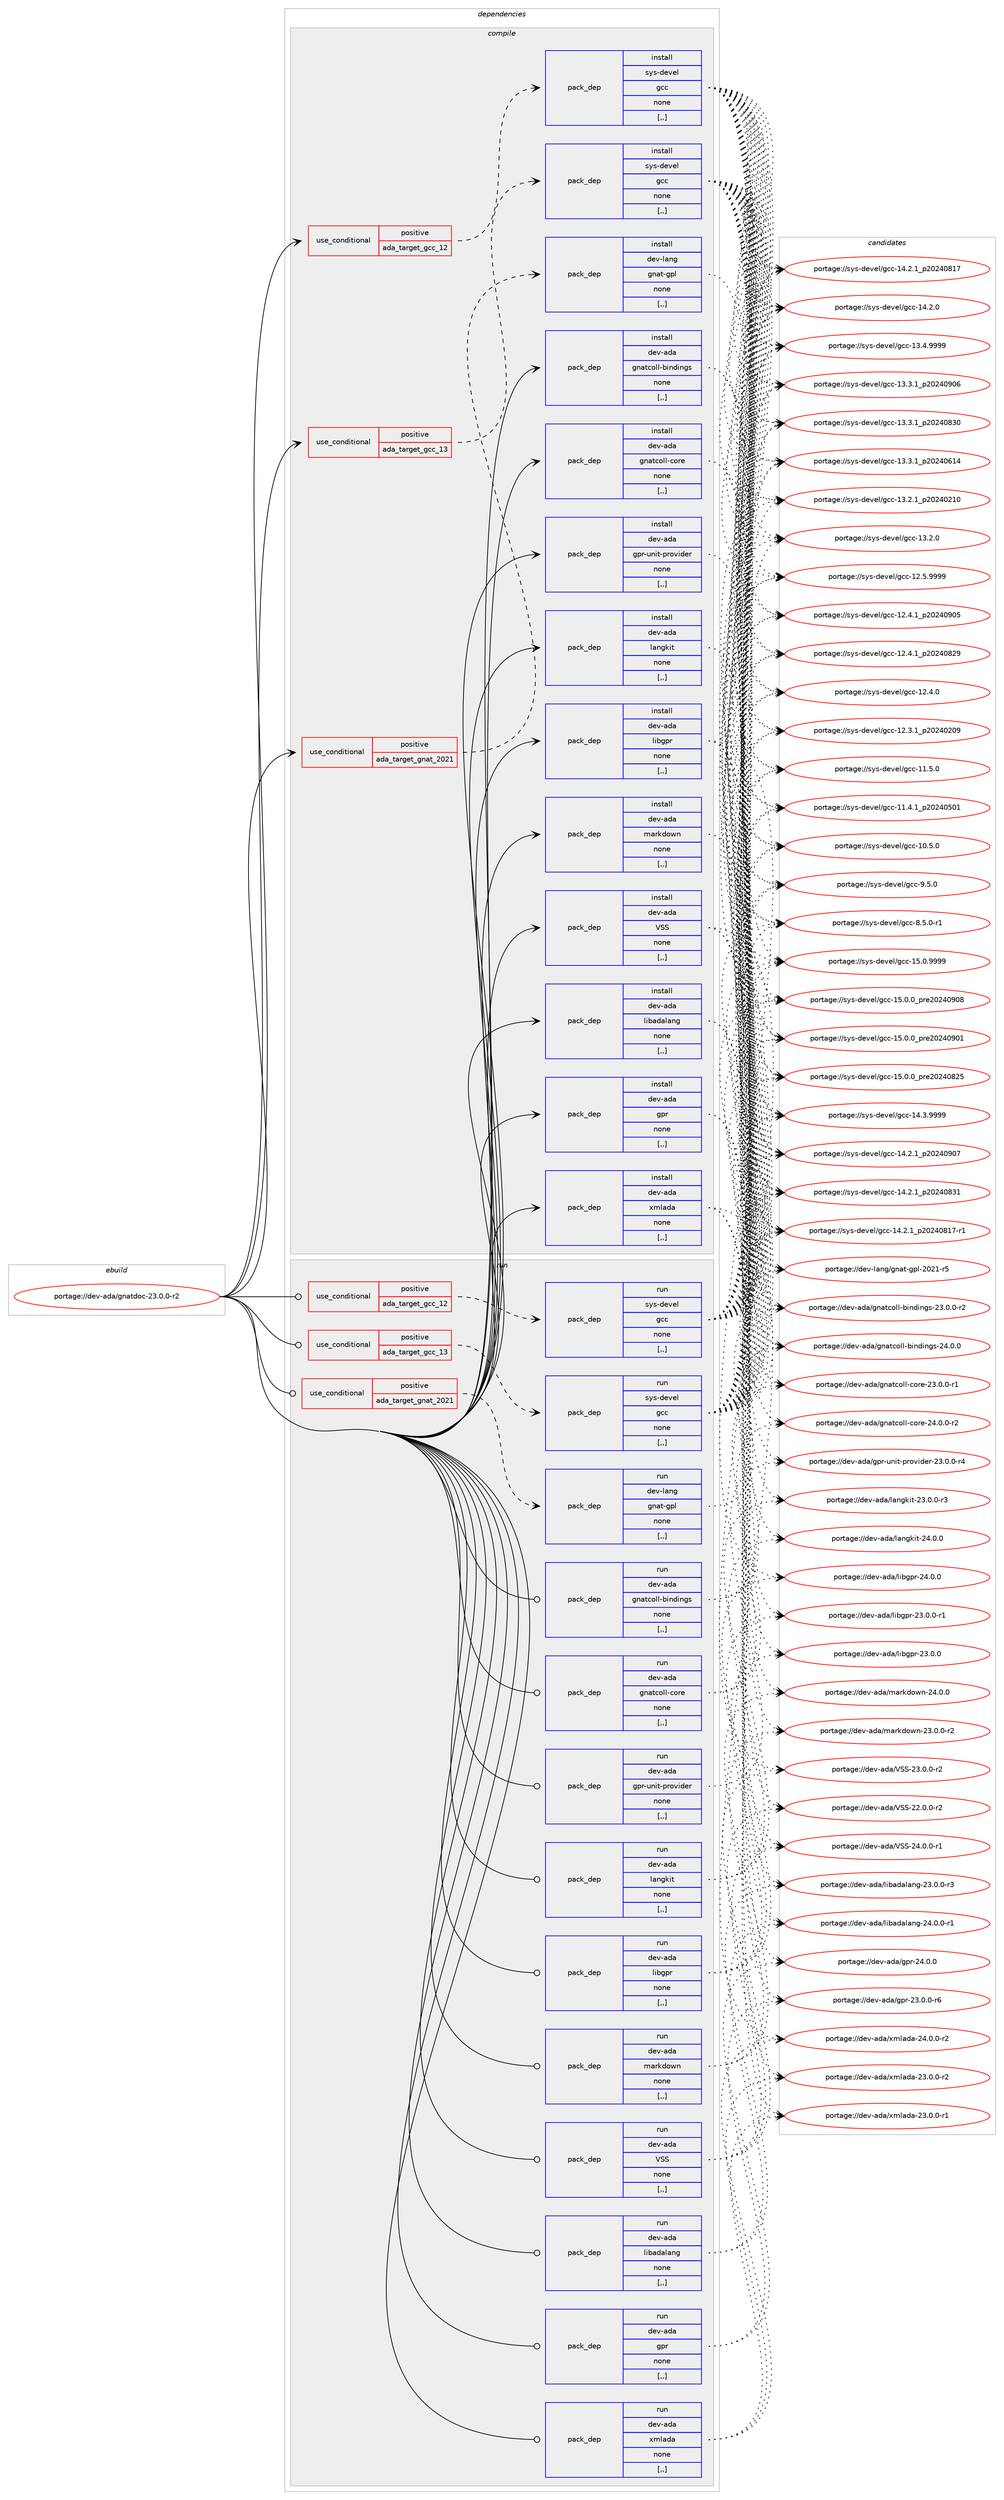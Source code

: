 digraph prolog {

# *************
# Graph options
# *************

newrank=true;
concentrate=true;
compound=true;
graph [rankdir=LR,fontname=Helvetica,fontsize=10,ranksep=1.5];#, ranksep=2.5, nodesep=0.2];
edge  [arrowhead=vee];
node  [fontname=Helvetica,fontsize=10];

# **********
# The ebuild
# **********

subgraph cluster_leftcol {
color=gray;
label=<<i>ebuild</i>>;
id [label="portage://dev-ada/gnatdoc-23.0.0-r2", color=red, width=4, href="../dev-ada/gnatdoc-23.0.0-r2.svg"];
}

# ****************
# The dependencies
# ****************

subgraph cluster_midcol {
color=gray;
label=<<i>dependencies</i>>;
subgraph cluster_compile {
fillcolor="#eeeeee";
style=filled;
label=<<i>compile</i>>;
subgraph cond146362 {
dependency557205 [label=<<TABLE BORDER="0" CELLBORDER="1" CELLSPACING="0" CELLPADDING="4"><TR><TD ROWSPAN="3" CELLPADDING="10">use_conditional</TD></TR><TR><TD>positive</TD></TR><TR><TD>ada_target_gcc_12</TD></TR></TABLE>>, shape=none, color=red];
subgraph pack406321 {
dependency557206 [label=<<TABLE BORDER="0" CELLBORDER="1" CELLSPACING="0" CELLPADDING="4" WIDTH="220"><TR><TD ROWSPAN="6" CELLPADDING="30">pack_dep</TD></TR><TR><TD WIDTH="110">install</TD></TR><TR><TD>sys-devel</TD></TR><TR><TD>gcc</TD></TR><TR><TD>none</TD></TR><TR><TD>[,,]</TD></TR></TABLE>>, shape=none, color=blue];
}
dependency557205:e -> dependency557206:w [weight=20,style="dashed",arrowhead="vee"];
}
id:e -> dependency557205:w [weight=20,style="solid",arrowhead="vee"];
subgraph cond146363 {
dependency557207 [label=<<TABLE BORDER="0" CELLBORDER="1" CELLSPACING="0" CELLPADDING="4"><TR><TD ROWSPAN="3" CELLPADDING="10">use_conditional</TD></TR><TR><TD>positive</TD></TR><TR><TD>ada_target_gcc_13</TD></TR></TABLE>>, shape=none, color=red];
subgraph pack406322 {
dependency557208 [label=<<TABLE BORDER="0" CELLBORDER="1" CELLSPACING="0" CELLPADDING="4" WIDTH="220"><TR><TD ROWSPAN="6" CELLPADDING="30">pack_dep</TD></TR><TR><TD WIDTH="110">install</TD></TR><TR><TD>sys-devel</TD></TR><TR><TD>gcc</TD></TR><TR><TD>none</TD></TR><TR><TD>[,,]</TD></TR></TABLE>>, shape=none, color=blue];
}
dependency557207:e -> dependency557208:w [weight=20,style="dashed",arrowhead="vee"];
}
id:e -> dependency557207:w [weight=20,style="solid",arrowhead="vee"];
subgraph cond146364 {
dependency557209 [label=<<TABLE BORDER="0" CELLBORDER="1" CELLSPACING="0" CELLPADDING="4"><TR><TD ROWSPAN="3" CELLPADDING="10">use_conditional</TD></TR><TR><TD>positive</TD></TR><TR><TD>ada_target_gnat_2021</TD></TR></TABLE>>, shape=none, color=red];
subgraph pack406323 {
dependency557210 [label=<<TABLE BORDER="0" CELLBORDER="1" CELLSPACING="0" CELLPADDING="4" WIDTH="220"><TR><TD ROWSPAN="6" CELLPADDING="30">pack_dep</TD></TR><TR><TD WIDTH="110">install</TD></TR><TR><TD>dev-lang</TD></TR><TR><TD>gnat-gpl</TD></TR><TR><TD>none</TD></TR><TR><TD>[,,]</TD></TR></TABLE>>, shape=none, color=blue];
}
dependency557209:e -> dependency557210:w [weight=20,style="dashed",arrowhead="vee"];
}
id:e -> dependency557209:w [weight=20,style="solid",arrowhead="vee"];
subgraph pack406324 {
dependency557211 [label=<<TABLE BORDER="0" CELLBORDER="1" CELLSPACING="0" CELLPADDING="4" WIDTH="220"><TR><TD ROWSPAN="6" CELLPADDING="30">pack_dep</TD></TR><TR><TD WIDTH="110">install</TD></TR><TR><TD>dev-ada</TD></TR><TR><TD>VSS</TD></TR><TR><TD>none</TD></TR><TR><TD>[,,]</TD></TR></TABLE>>, shape=none, color=blue];
}
id:e -> dependency557211:w [weight=20,style="solid",arrowhead="vee"];
subgraph pack406325 {
dependency557212 [label=<<TABLE BORDER="0" CELLBORDER="1" CELLSPACING="0" CELLPADDING="4" WIDTH="220"><TR><TD ROWSPAN="6" CELLPADDING="30">pack_dep</TD></TR><TR><TD WIDTH="110">install</TD></TR><TR><TD>dev-ada</TD></TR><TR><TD>gnatcoll-bindings</TD></TR><TR><TD>none</TD></TR><TR><TD>[,,]</TD></TR></TABLE>>, shape=none, color=blue];
}
id:e -> dependency557212:w [weight=20,style="solid",arrowhead="vee"];
subgraph pack406326 {
dependency557213 [label=<<TABLE BORDER="0" CELLBORDER="1" CELLSPACING="0" CELLPADDING="4" WIDTH="220"><TR><TD ROWSPAN="6" CELLPADDING="30">pack_dep</TD></TR><TR><TD WIDTH="110">install</TD></TR><TR><TD>dev-ada</TD></TR><TR><TD>gnatcoll-core</TD></TR><TR><TD>none</TD></TR><TR><TD>[,,]</TD></TR></TABLE>>, shape=none, color=blue];
}
id:e -> dependency557213:w [weight=20,style="solid",arrowhead="vee"];
subgraph pack406327 {
dependency557214 [label=<<TABLE BORDER="0" CELLBORDER="1" CELLSPACING="0" CELLPADDING="4" WIDTH="220"><TR><TD ROWSPAN="6" CELLPADDING="30">pack_dep</TD></TR><TR><TD WIDTH="110">install</TD></TR><TR><TD>dev-ada</TD></TR><TR><TD>gpr</TD></TR><TR><TD>none</TD></TR><TR><TD>[,,]</TD></TR></TABLE>>, shape=none, color=blue];
}
id:e -> dependency557214:w [weight=20,style="solid",arrowhead="vee"];
subgraph pack406328 {
dependency557215 [label=<<TABLE BORDER="0" CELLBORDER="1" CELLSPACING="0" CELLPADDING="4" WIDTH="220"><TR><TD ROWSPAN="6" CELLPADDING="30">pack_dep</TD></TR><TR><TD WIDTH="110">install</TD></TR><TR><TD>dev-ada</TD></TR><TR><TD>gpr-unit-provider</TD></TR><TR><TD>none</TD></TR><TR><TD>[,,]</TD></TR></TABLE>>, shape=none, color=blue];
}
id:e -> dependency557215:w [weight=20,style="solid",arrowhead="vee"];
subgraph pack406329 {
dependency557216 [label=<<TABLE BORDER="0" CELLBORDER="1" CELLSPACING="0" CELLPADDING="4" WIDTH="220"><TR><TD ROWSPAN="6" CELLPADDING="30">pack_dep</TD></TR><TR><TD WIDTH="110">install</TD></TR><TR><TD>dev-ada</TD></TR><TR><TD>langkit</TD></TR><TR><TD>none</TD></TR><TR><TD>[,,]</TD></TR></TABLE>>, shape=none, color=blue];
}
id:e -> dependency557216:w [weight=20,style="solid",arrowhead="vee"];
subgraph pack406330 {
dependency557217 [label=<<TABLE BORDER="0" CELLBORDER="1" CELLSPACING="0" CELLPADDING="4" WIDTH="220"><TR><TD ROWSPAN="6" CELLPADDING="30">pack_dep</TD></TR><TR><TD WIDTH="110">install</TD></TR><TR><TD>dev-ada</TD></TR><TR><TD>libadalang</TD></TR><TR><TD>none</TD></TR><TR><TD>[,,]</TD></TR></TABLE>>, shape=none, color=blue];
}
id:e -> dependency557217:w [weight=20,style="solid",arrowhead="vee"];
subgraph pack406331 {
dependency557218 [label=<<TABLE BORDER="0" CELLBORDER="1" CELLSPACING="0" CELLPADDING="4" WIDTH="220"><TR><TD ROWSPAN="6" CELLPADDING="30">pack_dep</TD></TR><TR><TD WIDTH="110">install</TD></TR><TR><TD>dev-ada</TD></TR><TR><TD>libgpr</TD></TR><TR><TD>none</TD></TR><TR><TD>[,,]</TD></TR></TABLE>>, shape=none, color=blue];
}
id:e -> dependency557218:w [weight=20,style="solid",arrowhead="vee"];
subgraph pack406332 {
dependency557219 [label=<<TABLE BORDER="0" CELLBORDER="1" CELLSPACING="0" CELLPADDING="4" WIDTH="220"><TR><TD ROWSPAN="6" CELLPADDING="30">pack_dep</TD></TR><TR><TD WIDTH="110">install</TD></TR><TR><TD>dev-ada</TD></TR><TR><TD>markdown</TD></TR><TR><TD>none</TD></TR><TR><TD>[,,]</TD></TR></TABLE>>, shape=none, color=blue];
}
id:e -> dependency557219:w [weight=20,style="solid",arrowhead="vee"];
subgraph pack406333 {
dependency557220 [label=<<TABLE BORDER="0" CELLBORDER="1" CELLSPACING="0" CELLPADDING="4" WIDTH="220"><TR><TD ROWSPAN="6" CELLPADDING="30">pack_dep</TD></TR><TR><TD WIDTH="110">install</TD></TR><TR><TD>dev-ada</TD></TR><TR><TD>xmlada</TD></TR><TR><TD>none</TD></TR><TR><TD>[,,]</TD></TR></TABLE>>, shape=none, color=blue];
}
id:e -> dependency557220:w [weight=20,style="solid",arrowhead="vee"];
}
subgraph cluster_compileandrun {
fillcolor="#eeeeee";
style=filled;
label=<<i>compile and run</i>>;
}
subgraph cluster_run {
fillcolor="#eeeeee";
style=filled;
label=<<i>run</i>>;
subgraph cond146365 {
dependency557221 [label=<<TABLE BORDER="0" CELLBORDER="1" CELLSPACING="0" CELLPADDING="4"><TR><TD ROWSPAN="3" CELLPADDING="10">use_conditional</TD></TR><TR><TD>positive</TD></TR><TR><TD>ada_target_gcc_12</TD></TR></TABLE>>, shape=none, color=red];
subgraph pack406334 {
dependency557222 [label=<<TABLE BORDER="0" CELLBORDER="1" CELLSPACING="0" CELLPADDING="4" WIDTH="220"><TR><TD ROWSPAN="6" CELLPADDING="30">pack_dep</TD></TR><TR><TD WIDTH="110">run</TD></TR><TR><TD>sys-devel</TD></TR><TR><TD>gcc</TD></TR><TR><TD>none</TD></TR><TR><TD>[,,]</TD></TR></TABLE>>, shape=none, color=blue];
}
dependency557221:e -> dependency557222:w [weight=20,style="dashed",arrowhead="vee"];
}
id:e -> dependency557221:w [weight=20,style="solid",arrowhead="odot"];
subgraph cond146366 {
dependency557223 [label=<<TABLE BORDER="0" CELLBORDER="1" CELLSPACING="0" CELLPADDING="4"><TR><TD ROWSPAN="3" CELLPADDING="10">use_conditional</TD></TR><TR><TD>positive</TD></TR><TR><TD>ada_target_gcc_13</TD></TR></TABLE>>, shape=none, color=red];
subgraph pack406335 {
dependency557224 [label=<<TABLE BORDER="0" CELLBORDER="1" CELLSPACING="0" CELLPADDING="4" WIDTH="220"><TR><TD ROWSPAN="6" CELLPADDING="30">pack_dep</TD></TR><TR><TD WIDTH="110">run</TD></TR><TR><TD>sys-devel</TD></TR><TR><TD>gcc</TD></TR><TR><TD>none</TD></TR><TR><TD>[,,]</TD></TR></TABLE>>, shape=none, color=blue];
}
dependency557223:e -> dependency557224:w [weight=20,style="dashed",arrowhead="vee"];
}
id:e -> dependency557223:w [weight=20,style="solid",arrowhead="odot"];
subgraph cond146367 {
dependency557225 [label=<<TABLE BORDER="0" CELLBORDER="1" CELLSPACING="0" CELLPADDING="4"><TR><TD ROWSPAN="3" CELLPADDING="10">use_conditional</TD></TR><TR><TD>positive</TD></TR><TR><TD>ada_target_gnat_2021</TD></TR></TABLE>>, shape=none, color=red];
subgraph pack406336 {
dependency557226 [label=<<TABLE BORDER="0" CELLBORDER="1" CELLSPACING="0" CELLPADDING="4" WIDTH="220"><TR><TD ROWSPAN="6" CELLPADDING="30">pack_dep</TD></TR><TR><TD WIDTH="110">run</TD></TR><TR><TD>dev-lang</TD></TR><TR><TD>gnat-gpl</TD></TR><TR><TD>none</TD></TR><TR><TD>[,,]</TD></TR></TABLE>>, shape=none, color=blue];
}
dependency557225:e -> dependency557226:w [weight=20,style="dashed",arrowhead="vee"];
}
id:e -> dependency557225:w [weight=20,style="solid",arrowhead="odot"];
subgraph pack406337 {
dependency557227 [label=<<TABLE BORDER="0" CELLBORDER="1" CELLSPACING="0" CELLPADDING="4" WIDTH="220"><TR><TD ROWSPAN="6" CELLPADDING="30">pack_dep</TD></TR><TR><TD WIDTH="110">run</TD></TR><TR><TD>dev-ada</TD></TR><TR><TD>VSS</TD></TR><TR><TD>none</TD></TR><TR><TD>[,,]</TD></TR></TABLE>>, shape=none, color=blue];
}
id:e -> dependency557227:w [weight=20,style="solid",arrowhead="odot"];
subgraph pack406338 {
dependency557228 [label=<<TABLE BORDER="0" CELLBORDER="1" CELLSPACING="0" CELLPADDING="4" WIDTH="220"><TR><TD ROWSPAN="6" CELLPADDING="30">pack_dep</TD></TR><TR><TD WIDTH="110">run</TD></TR><TR><TD>dev-ada</TD></TR><TR><TD>gnatcoll-bindings</TD></TR><TR><TD>none</TD></TR><TR><TD>[,,]</TD></TR></TABLE>>, shape=none, color=blue];
}
id:e -> dependency557228:w [weight=20,style="solid",arrowhead="odot"];
subgraph pack406339 {
dependency557229 [label=<<TABLE BORDER="0" CELLBORDER="1" CELLSPACING="0" CELLPADDING="4" WIDTH="220"><TR><TD ROWSPAN="6" CELLPADDING="30">pack_dep</TD></TR><TR><TD WIDTH="110">run</TD></TR><TR><TD>dev-ada</TD></TR><TR><TD>gnatcoll-core</TD></TR><TR><TD>none</TD></TR><TR><TD>[,,]</TD></TR></TABLE>>, shape=none, color=blue];
}
id:e -> dependency557229:w [weight=20,style="solid",arrowhead="odot"];
subgraph pack406340 {
dependency557230 [label=<<TABLE BORDER="0" CELLBORDER="1" CELLSPACING="0" CELLPADDING="4" WIDTH="220"><TR><TD ROWSPAN="6" CELLPADDING="30">pack_dep</TD></TR><TR><TD WIDTH="110">run</TD></TR><TR><TD>dev-ada</TD></TR><TR><TD>gpr</TD></TR><TR><TD>none</TD></TR><TR><TD>[,,]</TD></TR></TABLE>>, shape=none, color=blue];
}
id:e -> dependency557230:w [weight=20,style="solid",arrowhead="odot"];
subgraph pack406341 {
dependency557231 [label=<<TABLE BORDER="0" CELLBORDER="1" CELLSPACING="0" CELLPADDING="4" WIDTH="220"><TR><TD ROWSPAN="6" CELLPADDING="30">pack_dep</TD></TR><TR><TD WIDTH="110">run</TD></TR><TR><TD>dev-ada</TD></TR><TR><TD>gpr-unit-provider</TD></TR><TR><TD>none</TD></TR><TR><TD>[,,]</TD></TR></TABLE>>, shape=none, color=blue];
}
id:e -> dependency557231:w [weight=20,style="solid",arrowhead="odot"];
subgraph pack406342 {
dependency557232 [label=<<TABLE BORDER="0" CELLBORDER="1" CELLSPACING="0" CELLPADDING="4" WIDTH="220"><TR><TD ROWSPAN="6" CELLPADDING="30">pack_dep</TD></TR><TR><TD WIDTH="110">run</TD></TR><TR><TD>dev-ada</TD></TR><TR><TD>langkit</TD></TR><TR><TD>none</TD></TR><TR><TD>[,,]</TD></TR></TABLE>>, shape=none, color=blue];
}
id:e -> dependency557232:w [weight=20,style="solid",arrowhead="odot"];
subgraph pack406343 {
dependency557233 [label=<<TABLE BORDER="0" CELLBORDER="1" CELLSPACING="0" CELLPADDING="4" WIDTH="220"><TR><TD ROWSPAN="6" CELLPADDING="30">pack_dep</TD></TR><TR><TD WIDTH="110">run</TD></TR><TR><TD>dev-ada</TD></TR><TR><TD>libadalang</TD></TR><TR><TD>none</TD></TR><TR><TD>[,,]</TD></TR></TABLE>>, shape=none, color=blue];
}
id:e -> dependency557233:w [weight=20,style="solid",arrowhead="odot"];
subgraph pack406344 {
dependency557234 [label=<<TABLE BORDER="0" CELLBORDER="1" CELLSPACING="0" CELLPADDING="4" WIDTH="220"><TR><TD ROWSPAN="6" CELLPADDING="30">pack_dep</TD></TR><TR><TD WIDTH="110">run</TD></TR><TR><TD>dev-ada</TD></TR><TR><TD>libgpr</TD></TR><TR><TD>none</TD></TR><TR><TD>[,,]</TD></TR></TABLE>>, shape=none, color=blue];
}
id:e -> dependency557234:w [weight=20,style="solid",arrowhead="odot"];
subgraph pack406345 {
dependency557235 [label=<<TABLE BORDER="0" CELLBORDER="1" CELLSPACING="0" CELLPADDING="4" WIDTH="220"><TR><TD ROWSPAN="6" CELLPADDING="30">pack_dep</TD></TR><TR><TD WIDTH="110">run</TD></TR><TR><TD>dev-ada</TD></TR><TR><TD>markdown</TD></TR><TR><TD>none</TD></TR><TR><TD>[,,]</TD></TR></TABLE>>, shape=none, color=blue];
}
id:e -> dependency557235:w [weight=20,style="solid",arrowhead="odot"];
subgraph pack406346 {
dependency557236 [label=<<TABLE BORDER="0" CELLBORDER="1" CELLSPACING="0" CELLPADDING="4" WIDTH="220"><TR><TD ROWSPAN="6" CELLPADDING="30">pack_dep</TD></TR><TR><TD WIDTH="110">run</TD></TR><TR><TD>dev-ada</TD></TR><TR><TD>xmlada</TD></TR><TR><TD>none</TD></TR><TR><TD>[,,]</TD></TR></TABLE>>, shape=none, color=blue];
}
id:e -> dependency557236:w [weight=20,style="solid",arrowhead="odot"];
}
}

# **************
# The candidates
# **************

subgraph cluster_choices {
rank=same;
color=gray;
label=<<i>candidates</i>>;

subgraph choice406321 {
color=black;
nodesep=1;
choice1151211154510010111810110847103999945495346484657575757 [label="portage://sys-devel/gcc-15.0.9999", color=red, width=4,href="../sys-devel/gcc-15.0.9999.svg"];
choice1151211154510010111810110847103999945495346484648951121141015048505248574856 [label="portage://sys-devel/gcc-15.0.0_pre20240908", color=red, width=4,href="../sys-devel/gcc-15.0.0_pre20240908.svg"];
choice1151211154510010111810110847103999945495346484648951121141015048505248574849 [label="portage://sys-devel/gcc-15.0.0_pre20240901", color=red, width=4,href="../sys-devel/gcc-15.0.0_pre20240901.svg"];
choice1151211154510010111810110847103999945495346484648951121141015048505248565053 [label="portage://sys-devel/gcc-15.0.0_pre20240825", color=red, width=4,href="../sys-devel/gcc-15.0.0_pre20240825.svg"];
choice1151211154510010111810110847103999945495246514657575757 [label="portage://sys-devel/gcc-14.3.9999", color=red, width=4,href="../sys-devel/gcc-14.3.9999.svg"];
choice1151211154510010111810110847103999945495246504649951125048505248574855 [label="portage://sys-devel/gcc-14.2.1_p20240907", color=red, width=4,href="../sys-devel/gcc-14.2.1_p20240907.svg"];
choice1151211154510010111810110847103999945495246504649951125048505248565149 [label="portage://sys-devel/gcc-14.2.1_p20240831", color=red, width=4,href="../sys-devel/gcc-14.2.1_p20240831.svg"];
choice11512111545100101118101108471039999454952465046499511250485052485649554511449 [label="portage://sys-devel/gcc-14.2.1_p20240817-r1", color=red, width=4,href="../sys-devel/gcc-14.2.1_p20240817-r1.svg"];
choice1151211154510010111810110847103999945495246504649951125048505248564955 [label="portage://sys-devel/gcc-14.2.1_p20240817", color=red, width=4,href="../sys-devel/gcc-14.2.1_p20240817.svg"];
choice1151211154510010111810110847103999945495246504648 [label="portage://sys-devel/gcc-14.2.0", color=red, width=4,href="../sys-devel/gcc-14.2.0.svg"];
choice1151211154510010111810110847103999945495146524657575757 [label="portage://sys-devel/gcc-13.4.9999", color=red, width=4,href="../sys-devel/gcc-13.4.9999.svg"];
choice1151211154510010111810110847103999945495146514649951125048505248574854 [label="portage://sys-devel/gcc-13.3.1_p20240906", color=red, width=4,href="../sys-devel/gcc-13.3.1_p20240906.svg"];
choice1151211154510010111810110847103999945495146514649951125048505248565148 [label="portage://sys-devel/gcc-13.3.1_p20240830", color=red, width=4,href="../sys-devel/gcc-13.3.1_p20240830.svg"];
choice1151211154510010111810110847103999945495146514649951125048505248544952 [label="portage://sys-devel/gcc-13.3.1_p20240614", color=red, width=4,href="../sys-devel/gcc-13.3.1_p20240614.svg"];
choice1151211154510010111810110847103999945495146504649951125048505248504948 [label="portage://sys-devel/gcc-13.2.1_p20240210", color=red, width=4,href="../sys-devel/gcc-13.2.1_p20240210.svg"];
choice1151211154510010111810110847103999945495146504648 [label="portage://sys-devel/gcc-13.2.0", color=red, width=4,href="../sys-devel/gcc-13.2.0.svg"];
choice1151211154510010111810110847103999945495046534657575757 [label="portage://sys-devel/gcc-12.5.9999", color=red, width=4,href="../sys-devel/gcc-12.5.9999.svg"];
choice1151211154510010111810110847103999945495046524649951125048505248574853 [label="portage://sys-devel/gcc-12.4.1_p20240905", color=red, width=4,href="../sys-devel/gcc-12.4.1_p20240905.svg"];
choice1151211154510010111810110847103999945495046524649951125048505248565057 [label="portage://sys-devel/gcc-12.4.1_p20240829", color=red, width=4,href="../sys-devel/gcc-12.4.1_p20240829.svg"];
choice1151211154510010111810110847103999945495046524648 [label="portage://sys-devel/gcc-12.4.0", color=red, width=4,href="../sys-devel/gcc-12.4.0.svg"];
choice1151211154510010111810110847103999945495046514649951125048505248504857 [label="portage://sys-devel/gcc-12.3.1_p20240209", color=red, width=4,href="../sys-devel/gcc-12.3.1_p20240209.svg"];
choice1151211154510010111810110847103999945494946534648 [label="portage://sys-devel/gcc-11.5.0", color=red, width=4,href="../sys-devel/gcc-11.5.0.svg"];
choice1151211154510010111810110847103999945494946524649951125048505248534849 [label="portage://sys-devel/gcc-11.4.1_p20240501", color=red, width=4,href="../sys-devel/gcc-11.4.1_p20240501.svg"];
choice1151211154510010111810110847103999945494846534648 [label="portage://sys-devel/gcc-10.5.0", color=red, width=4,href="../sys-devel/gcc-10.5.0.svg"];
choice11512111545100101118101108471039999455746534648 [label="portage://sys-devel/gcc-9.5.0", color=red, width=4,href="../sys-devel/gcc-9.5.0.svg"];
choice115121115451001011181011084710399994556465346484511449 [label="portage://sys-devel/gcc-8.5.0-r1", color=red, width=4,href="../sys-devel/gcc-8.5.0-r1.svg"];
dependency557206:e -> choice1151211154510010111810110847103999945495346484657575757:w [style=dotted,weight="100"];
dependency557206:e -> choice1151211154510010111810110847103999945495346484648951121141015048505248574856:w [style=dotted,weight="100"];
dependency557206:e -> choice1151211154510010111810110847103999945495346484648951121141015048505248574849:w [style=dotted,weight="100"];
dependency557206:e -> choice1151211154510010111810110847103999945495346484648951121141015048505248565053:w [style=dotted,weight="100"];
dependency557206:e -> choice1151211154510010111810110847103999945495246514657575757:w [style=dotted,weight="100"];
dependency557206:e -> choice1151211154510010111810110847103999945495246504649951125048505248574855:w [style=dotted,weight="100"];
dependency557206:e -> choice1151211154510010111810110847103999945495246504649951125048505248565149:w [style=dotted,weight="100"];
dependency557206:e -> choice11512111545100101118101108471039999454952465046499511250485052485649554511449:w [style=dotted,weight="100"];
dependency557206:e -> choice1151211154510010111810110847103999945495246504649951125048505248564955:w [style=dotted,weight="100"];
dependency557206:e -> choice1151211154510010111810110847103999945495246504648:w [style=dotted,weight="100"];
dependency557206:e -> choice1151211154510010111810110847103999945495146524657575757:w [style=dotted,weight="100"];
dependency557206:e -> choice1151211154510010111810110847103999945495146514649951125048505248574854:w [style=dotted,weight="100"];
dependency557206:e -> choice1151211154510010111810110847103999945495146514649951125048505248565148:w [style=dotted,weight="100"];
dependency557206:e -> choice1151211154510010111810110847103999945495146514649951125048505248544952:w [style=dotted,weight="100"];
dependency557206:e -> choice1151211154510010111810110847103999945495146504649951125048505248504948:w [style=dotted,weight="100"];
dependency557206:e -> choice1151211154510010111810110847103999945495146504648:w [style=dotted,weight="100"];
dependency557206:e -> choice1151211154510010111810110847103999945495046534657575757:w [style=dotted,weight="100"];
dependency557206:e -> choice1151211154510010111810110847103999945495046524649951125048505248574853:w [style=dotted,weight="100"];
dependency557206:e -> choice1151211154510010111810110847103999945495046524649951125048505248565057:w [style=dotted,weight="100"];
dependency557206:e -> choice1151211154510010111810110847103999945495046524648:w [style=dotted,weight="100"];
dependency557206:e -> choice1151211154510010111810110847103999945495046514649951125048505248504857:w [style=dotted,weight="100"];
dependency557206:e -> choice1151211154510010111810110847103999945494946534648:w [style=dotted,weight="100"];
dependency557206:e -> choice1151211154510010111810110847103999945494946524649951125048505248534849:w [style=dotted,weight="100"];
dependency557206:e -> choice1151211154510010111810110847103999945494846534648:w [style=dotted,weight="100"];
dependency557206:e -> choice11512111545100101118101108471039999455746534648:w [style=dotted,weight="100"];
dependency557206:e -> choice115121115451001011181011084710399994556465346484511449:w [style=dotted,weight="100"];
}
subgraph choice406322 {
color=black;
nodesep=1;
choice1151211154510010111810110847103999945495346484657575757 [label="portage://sys-devel/gcc-15.0.9999", color=red, width=4,href="../sys-devel/gcc-15.0.9999.svg"];
choice1151211154510010111810110847103999945495346484648951121141015048505248574856 [label="portage://sys-devel/gcc-15.0.0_pre20240908", color=red, width=4,href="../sys-devel/gcc-15.0.0_pre20240908.svg"];
choice1151211154510010111810110847103999945495346484648951121141015048505248574849 [label="portage://sys-devel/gcc-15.0.0_pre20240901", color=red, width=4,href="../sys-devel/gcc-15.0.0_pre20240901.svg"];
choice1151211154510010111810110847103999945495346484648951121141015048505248565053 [label="portage://sys-devel/gcc-15.0.0_pre20240825", color=red, width=4,href="../sys-devel/gcc-15.0.0_pre20240825.svg"];
choice1151211154510010111810110847103999945495246514657575757 [label="portage://sys-devel/gcc-14.3.9999", color=red, width=4,href="../sys-devel/gcc-14.3.9999.svg"];
choice1151211154510010111810110847103999945495246504649951125048505248574855 [label="portage://sys-devel/gcc-14.2.1_p20240907", color=red, width=4,href="../sys-devel/gcc-14.2.1_p20240907.svg"];
choice1151211154510010111810110847103999945495246504649951125048505248565149 [label="portage://sys-devel/gcc-14.2.1_p20240831", color=red, width=4,href="../sys-devel/gcc-14.2.1_p20240831.svg"];
choice11512111545100101118101108471039999454952465046499511250485052485649554511449 [label="portage://sys-devel/gcc-14.2.1_p20240817-r1", color=red, width=4,href="../sys-devel/gcc-14.2.1_p20240817-r1.svg"];
choice1151211154510010111810110847103999945495246504649951125048505248564955 [label="portage://sys-devel/gcc-14.2.1_p20240817", color=red, width=4,href="../sys-devel/gcc-14.2.1_p20240817.svg"];
choice1151211154510010111810110847103999945495246504648 [label="portage://sys-devel/gcc-14.2.0", color=red, width=4,href="../sys-devel/gcc-14.2.0.svg"];
choice1151211154510010111810110847103999945495146524657575757 [label="portage://sys-devel/gcc-13.4.9999", color=red, width=4,href="../sys-devel/gcc-13.4.9999.svg"];
choice1151211154510010111810110847103999945495146514649951125048505248574854 [label="portage://sys-devel/gcc-13.3.1_p20240906", color=red, width=4,href="../sys-devel/gcc-13.3.1_p20240906.svg"];
choice1151211154510010111810110847103999945495146514649951125048505248565148 [label="portage://sys-devel/gcc-13.3.1_p20240830", color=red, width=4,href="../sys-devel/gcc-13.3.1_p20240830.svg"];
choice1151211154510010111810110847103999945495146514649951125048505248544952 [label="portage://sys-devel/gcc-13.3.1_p20240614", color=red, width=4,href="../sys-devel/gcc-13.3.1_p20240614.svg"];
choice1151211154510010111810110847103999945495146504649951125048505248504948 [label="portage://sys-devel/gcc-13.2.1_p20240210", color=red, width=4,href="../sys-devel/gcc-13.2.1_p20240210.svg"];
choice1151211154510010111810110847103999945495146504648 [label="portage://sys-devel/gcc-13.2.0", color=red, width=4,href="../sys-devel/gcc-13.2.0.svg"];
choice1151211154510010111810110847103999945495046534657575757 [label="portage://sys-devel/gcc-12.5.9999", color=red, width=4,href="../sys-devel/gcc-12.5.9999.svg"];
choice1151211154510010111810110847103999945495046524649951125048505248574853 [label="portage://sys-devel/gcc-12.4.1_p20240905", color=red, width=4,href="../sys-devel/gcc-12.4.1_p20240905.svg"];
choice1151211154510010111810110847103999945495046524649951125048505248565057 [label="portage://sys-devel/gcc-12.4.1_p20240829", color=red, width=4,href="../sys-devel/gcc-12.4.1_p20240829.svg"];
choice1151211154510010111810110847103999945495046524648 [label="portage://sys-devel/gcc-12.4.0", color=red, width=4,href="../sys-devel/gcc-12.4.0.svg"];
choice1151211154510010111810110847103999945495046514649951125048505248504857 [label="portage://sys-devel/gcc-12.3.1_p20240209", color=red, width=4,href="../sys-devel/gcc-12.3.1_p20240209.svg"];
choice1151211154510010111810110847103999945494946534648 [label="portage://sys-devel/gcc-11.5.0", color=red, width=4,href="../sys-devel/gcc-11.5.0.svg"];
choice1151211154510010111810110847103999945494946524649951125048505248534849 [label="portage://sys-devel/gcc-11.4.1_p20240501", color=red, width=4,href="../sys-devel/gcc-11.4.1_p20240501.svg"];
choice1151211154510010111810110847103999945494846534648 [label="portage://sys-devel/gcc-10.5.0", color=red, width=4,href="../sys-devel/gcc-10.5.0.svg"];
choice11512111545100101118101108471039999455746534648 [label="portage://sys-devel/gcc-9.5.0", color=red, width=4,href="../sys-devel/gcc-9.5.0.svg"];
choice115121115451001011181011084710399994556465346484511449 [label="portage://sys-devel/gcc-8.5.0-r1", color=red, width=4,href="../sys-devel/gcc-8.5.0-r1.svg"];
dependency557208:e -> choice1151211154510010111810110847103999945495346484657575757:w [style=dotted,weight="100"];
dependency557208:e -> choice1151211154510010111810110847103999945495346484648951121141015048505248574856:w [style=dotted,weight="100"];
dependency557208:e -> choice1151211154510010111810110847103999945495346484648951121141015048505248574849:w [style=dotted,weight="100"];
dependency557208:e -> choice1151211154510010111810110847103999945495346484648951121141015048505248565053:w [style=dotted,weight="100"];
dependency557208:e -> choice1151211154510010111810110847103999945495246514657575757:w [style=dotted,weight="100"];
dependency557208:e -> choice1151211154510010111810110847103999945495246504649951125048505248574855:w [style=dotted,weight="100"];
dependency557208:e -> choice1151211154510010111810110847103999945495246504649951125048505248565149:w [style=dotted,weight="100"];
dependency557208:e -> choice11512111545100101118101108471039999454952465046499511250485052485649554511449:w [style=dotted,weight="100"];
dependency557208:e -> choice1151211154510010111810110847103999945495246504649951125048505248564955:w [style=dotted,weight="100"];
dependency557208:e -> choice1151211154510010111810110847103999945495246504648:w [style=dotted,weight="100"];
dependency557208:e -> choice1151211154510010111810110847103999945495146524657575757:w [style=dotted,weight="100"];
dependency557208:e -> choice1151211154510010111810110847103999945495146514649951125048505248574854:w [style=dotted,weight="100"];
dependency557208:e -> choice1151211154510010111810110847103999945495146514649951125048505248565148:w [style=dotted,weight="100"];
dependency557208:e -> choice1151211154510010111810110847103999945495146514649951125048505248544952:w [style=dotted,weight="100"];
dependency557208:e -> choice1151211154510010111810110847103999945495146504649951125048505248504948:w [style=dotted,weight="100"];
dependency557208:e -> choice1151211154510010111810110847103999945495146504648:w [style=dotted,weight="100"];
dependency557208:e -> choice1151211154510010111810110847103999945495046534657575757:w [style=dotted,weight="100"];
dependency557208:e -> choice1151211154510010111810110847103999945495046524649951125048505248574853:w [style=dotted,weight="100"];
dependency557208:e -> choice1151211154510010111810110847103999945495046524649951125048505248565057:w [style=dotted,weight="100"];
dependency557208:e -> choice1151211154510010111810110847103999945495046524648:w [style=dotted,weight="100"];
dependency557208:e -> choice1151211154510010111810110847103999945495046514649951125048505248504857:w [style=dotted,weight="100"];
dependency557208:e -> choice1151211154510010111810110847103999945494946534648:w [style=dotted,weight="100"];
dependency557208:e -> choice1151211154510010111810110847103999945494946524649951125048505248534849:w [style=dotted,weight="100"];
dependency557208:e -> choice1151211154510010111810110847103999945494846534648:w [style=dotted,weight="100"];
dependency557208:e -> choice11512111545100101118101108471039999455746534648:w [style=dotted,weight="100"];
dependency557208:e -> choice115121115451001011181011084710399994556465346484511449:w [style=dotted,weight="100"];
}
subgraph choice406323 {
color=black;
nodesep=1;
choice100101118451089711010347103110971164510311210845504850494511453 [label="portage://dev-lang/gnat-gpl-2021-r5", color=red, width=4,href="../dev-lang/gnat-gpl-2021-r5.svg"];
dependency557210:e -> choice100101118451089711010347103110971164510311210845504850494511453:w [style=dotted,weight="100"];
}
subgraph choice406324 {
color=black;
nodesep=1;
choice10010111845971009747868383455052464846484511449 [label="portage://dev-ada/VSS-24.0.0-r1", color=red, width=4,href="../dev-ada/VSS-24.0.0-r1.svg"];
choice10010111845971009747868383455051464846484511450 [label="portage://dev-ada/VSS-23.0.0-r2", color=red, width=4,href="../dev-ada/VSS-23.0.0-r2.svg"];
choice10010111845971009747868383455050464846484511450 [label="portage://dev-ada/VSS-22.0.0-r2", color=red, width=4,href="../dev-ada/VSS-22.0.0-r2.svg"];
dependency557211:e -> choice10010111845971009747868383455052464846484511449:w [style=dotted,weight="100"];
dependency557211:e -> choice10010111845971009747868383455051464846484511450:w [style=dotted,weight="100"];
dependency557211:e -> choice10010111845971009747868383455050464846484511450:w [style=dotted,weight="100"];
}
subgraph choice406325 {
color=black;
nodesep=1;
choice100101118459710097471031109711699111108108459810511010010511010311545505246484648 [label="portage://dev-ada/gnatcoll-bindings-24.0.0", color=red, width=4,href="../dev-ada/gnatcoll-bindings-24.0.0.svg"];
choice1001011184597100974710311097116991111081084598105110100105110103115455051464846484511450 [label="portage://dev-ada/gnatcoll-bindings-23.0.0-r2", color=red, width=4,href="../dev-ada/gnatcoll-bindings-23.0.0-r2.svg"];
dependency557212:e -> choice100101118459710097471031109711699111108108459810511010010511010311545505246484648:w [style=dotted,weight="100"];
dependency557212:e -> choice1001011184597100974710311097116991111081084598105110100105110103115455051464846484511450:w [style=dotted,weight="100"];
}
subgraph choice406326 {
color=black;
nodesep=1;
choice1001011184597100974710311097116991111081084599111114101455052464846484511450 [label="portage://dev-ada/gnatcoll-core-24.0.0-r2", color=red, width=4,href="../dev-ada/gnatcoll-core-24.0.0-r2.svg"];
choice1001011184597100974710311097116991111081084599111114101455051464846484511449 [label="portage://dev-ada/gnatcoll-core-23.0.0-r1", color=red, width=4,href="../dev-ada/gnatcoll-core-23.0.0-r1.svg"];
dependency557213:e -> choice1001011184597100974710311097116991111081084599111114101455052464846484511450:w [style=dotted,weight="100"];
dependency557213:e -> choice1001011184597100974710311097116991111081084599111114101455051464846484511449:w [style=dotted,weight="100"];
}
subgraph choice406327 {
color=black;
nodesep=1;
choice1001011184597100974710311211445505246484648 [label="portage://dev-ada/gpr-24.0.0", color=red, width=4,href="../dev-ada/gpr-24.0.0.svg"];
choice10010111845971009747103112114455051464846484511454 [label="portage://dev-ada/gpr-23.0.0-r6", color=red, width=4,href="../dev-ada/gpr-23.0.0-r6.svg"];
dependency557214:e -> choice1001011184597100974710311211445505246484648:w [style=dotted,weight="100"];
dependency557214:e -> choice10010111845971009747103112114455051464846484511454:w [style=dotted,weight="100"];
}
subgraph choice406328 {
color=black;
nodesep=1;
choice100101118459710097471031121144511711010511645112114111118105100101114455051464846484511452 [label="portage://dev-ada/gpr-unit-provider-23.0.0-r4", color=red, width=4,href="../dev-ada/gpr-unit-provider-23.0.0-r4.svg"];
dependency557215:e -> choice100101118459710097471031121144511711010511645112114111118105100101114455051464846484511452:w [style=dotted,weight="100"];
}
subgraph choice406329 {
color=black;
nodesep=1;
choice100101118459710097471089711010310710511645505246484648 [label="portage://dev-ada/langkit-24.0.0", color=red, width=4,href="../dev-ada/langkit-24.0.0.svg"];
choice1001011184597100974710897110103107105116455051464846484511451 [label="portage://dev-ada/langkit-23.0.0-r3", color=red, width=4,href="../dev-ada/langkit-23.0.0-r3.svg"];
dependency557216:e -> choice100101118459710097471089711010310710511645505246484648:w [style=dotted,weight="100"];
dependency557216:e -> choice1001011184597100974710897110103107105116455051464846484511451:w [style=dotted,weight="100"];
}
subgraph choice406330 {
color=black;
nodesep=1;
choice1001011184597100974710810598971009710897110103455052464846484511449 [label="portage://dev-ada/libadalang-24.0.0-r1", color=red, width=4,href="../dev-ada/libadalang-24.0.0-r1.svg"];
choice1001011184597100974710810598971009710897110103455051464846484511451 [label="portage://dev-ada/libadalang-23.0.0-r3", color=red, width=4,href="../dev-ada/libadalang-23.0.0-r3.svg"];
dependency557217:e -> choice1001011184597100974710810598971009710897110103455052464846484511449:w [style=dotted,weight="100"];
dependency557217:e -> choice1001011184597100974710810598971009710897110103455051464846484511451:w [style=dotted,weight="100"];
}
subgraph choice406331 {
color=black;
nodesep=1;
choice100101118459710097471081059810311211445505246484648 [label="portage://dev-ada/libgpr-24.0.0", color=red, width=4,href="../dev-ada/libgpr-24.0.0.svg"];
choice1001011184597100974710810598103112114455051464846484511449 [label="portage://dev-ada/libgpr-23.0.0-r1", color=red, width=4,href="../dev-ada/libgpr-23.0.0-r1.svg"];
choice100101118459710097471081059810311211445505146484648 [label="portage://dev-ada/libgpr-23.0.0", color=red, width=4,href="../dev-ada/libgpr-23.0.0.svg"];
dependency557218:e -> choice100101118459710097471081059810311211445505246484648:w [style=dotted,weight="100"];
dependency557218:e -> choice1001011184597100974710810598103112114455051464846484511449:w [style=dotted,weight="100"];
dependency557218:e -> choice100101118459710097471081059810311211445505146484648:w [style=dotted,weight="100"];
}
subgraph choice406332 {
color=black;
nodesep=1;
choice100101118459710097471099711410710011111911045505246484648 [label="portage://dev-ada/markdown-24.0.0", color=red, width=4,href="../dev-ada/markdown-24.0.0.svg"];
choice1001011184597100974710997114107100111119110455051464846484511450 [label="portage://dev-ada/markdown-23.0.0-r2", color=red, width=4,href="../dev-ada/markdown-23.0.0-r2.svg"];
dependency557219:e -> choice100101118459710097471099711410710011111911045505246484648:w [style=dotted,weight="100"];
dependency557219:e -> choice1001011184597100974710997114107100111119110455051464846484511450:w [style=dotted,weight="100"];
}
subgraph choice406333 {
color=black;
nodesep=1;
choice100101118459710097471201091089710097455052464846484511450 [label="portage://dev-ada/xmlada-24.0.0-r2", color=red, width=4,href="../dev-ada/xmlada-24.0.0-r2.svg"];
choice100101118459710097471201091089710097455051464846484511450 [label="portage://dev-ada/xmlada-23.0.0-r2", color=red, width=4,href="../dev-ada/xmlada-23.0.0-r2.svg"];
choice100101118459710097471201091089710097455051464846484511449 [label="portage://dev-ada/xmlada-23.0.0-r1", color=red, width=4,href="../dev-ada/xmlada-23.0.0-r1.svg"];
dependency557220:e -> choice100101118459710097471201091089710097455052464846484511450:w [style=dotted,weight="100"];
dependency557220:e -> choice100101118459710097471201091089710097455051464846484511450:w [style=dotted,weight="100"];
dependency557220:e -> choice100101118459710097471201091089710097455051464846484511449:w [style=dotted,weight="100"];
}
subgraph choice406334 {
color=black;
nodesep=1;
choice1151211154510010111810110847103999945495346484657575757 [label="portage://sys-devel/gcc-15.0.9999", color=red, width=4,href="../sys-devel/gcc-15.0.9999.svg"];
choice1151211154510010111810110847103999945495346484648951121141015048505248574856 [label="portage://sys-devel/gcc-15.0.0_pre20240908", color=red, width=4,href="../sys-devel/gcc-15.0.0_pre20240908.svg"];
choice1151211154510010111810110847103999945495346484648951121141015048505248574849 [label="portage://sys-devel/gcc-15.0.0_pre20240901", color=red, width=4,href="../sys-devel/gcc-15.0.0_pre20240901.svg"];
choice1151211154510010111810110847103999945495346484648951121141015048505248565053 [label="portage://sys-devel/gcc-15.0.0_pre20240825", color=red, width=4,href="../sys-devel/gcc-15.0.0_pre20240825.svg"];
choice1151211154510010111810110847103999945495246514657575757 [label="portage://sys-devel/gcc-14.3.9999", color=red, width=4,href="../sys-devel/gcc-14.3.9999.svg"];
choice1151211154510010111810110847103999945495246504649951125048505248574855 [label="portage://sys-devel/gcc-14.2.1_p20240907", color=red, width=4,href="../sys-devel/gcc-14.2.1_p20240907.svg"];
choice1151211154510010111810110847103999945495246504649951125048505248565149 [label="portage://sys-devel/gcc-14.2.1_p20240831", color=red, width=4,href="../sys-devel/gcc-14.2.1_p20240831.svg"];
choice11512111545100101118101108471039999454952465046499511250485052485649554511449 [label="portage://sys-devel/gcc-14.2.1_p20240817-r1", color=red, width=4,href="../sys-devel/gcc-14.2.1_p20240817-r1.svg"];
choice1151211154510010111810110847103999945495246504649951125048505248564955 [label="portage://sys-devel/gcc-14.2.1_p20240817", color=red, width=4,href="../sys-devel/gcc-14.2.1_p20240817.svg"];
choice1151211154510010111810110847103999945495246504648 [label="portage://sys-devel/gcc-14.2.0", color=red, width=4,href="../sys-devel/gcc-14.2.0.svg"];
choice1151211154510010111810110847103999945495146524657575757 [label="portage://sys-devel/gcc-13.4.9999", color=red, width=4,href="../sys-devel/gcc-13.4.9999.svg"];
choice1151211154510010111810110847103999945495146514649951125048505248574854 [label="portage://sys-devel/gcc-13.3.1_p20240906", color=red, width=4,href="../sys-devel/gcc-13.3.1_p20240906.svg"];
choice1151211154510010111810110847103999945495146514649951125048505248565148 [label="portage://sys-devel/gcc-13.3.1_p20240830", color=red, width=4,href="../sys-devel/gcc-13.3.1_p20240830.svg"];
choice1151211154510010111810110847103999945495146514649951125048505248544952 [label="portage://sys-devel/gcc-13.3.1_p20240614", color=red, width=4,href="../sys-devel/gcc-13.3.1_p20240614.svg"];
choice1151211154510010111810110847103999945495146504649951125048505248504948 [label="portage://sys-devel/gcc-13.2.1_p20240210", color=red, width=4,href="../sys-devel/gcc-13.2.1_p20240210.svg"];
choice1151211154510010111810110847103999945495146504648 [label="portage://sys-devel/gcc-13.2.0", color=red, width=4,href="../sys-devel/gcc-13.2.0.svg"];
choice1151211154510010111810110847103999945495046534657575757 [label="portage://sys-devel/gcc-12.5.9999", color=red, width=4,href="../sys-devel/gcc-12.5.9999.svg"];
choice1151211154510010111810110847103999945495046524649951125048505248574853 [label="portage://sys-devel/gcc-12.4.1_p20240905", color=red, width=4,href="../sys-devel/gcc-12.4.1_p20240905.svg"];
choice1151211154510010111810110847103999945495046524649951125048505248565057 [label="portage://sys-devel/gcc-12.4.1_p20240829", color=red, width=4,href="../sys-devel/gcc-12.4.1_p20240829.svg"];
choice1151211154510010111810110847103999945495046524648 [label="portage://sys-devel/gcc-12.4.0", color=red, width=4,href="../sys-devel/gcc-12.4.0.svg"];
choice1151211154510010111810110847103999945495046514649951125048505248504857 [label="portage://sys-devel/gcc-12.3.1_p20240209", color=red, width=4,href="../sys-devel/gcc-12.3.1_p20240209.svg"];
choice1151211154510010111810110847103999945494946534648 [label="portage://sys-devel/gcc-11.5.0", color=red, width=4,href="../sys-devel/gcc-11.5.0.svg"];
choice1151211154510010111810110847103999945494946524649951125048505248534849 [label="portage://sys-devel/gcc-11.4.1_p20240501", color=red, width=4,href="../sys-devel/gcc-11.4.1_p20240501.svg"];
choice1151211154510010111810110847103999945494846534648 [label="portage://sys-devel/gcc-10.5.0", color=red, width=4,href="../sys-devel/gcc-10.5.0.svg"];
choice11512111545100101118101108471039999455746534648 [label="portage://sys-devel/gcc-9.5.0", color=red, width=4,href="../sys-devel/gcc-9.5.0.svg"];
choice115121115451001011181011084710399994556465346484511449 [label="portage://sys-devel/gcc-8.5.0-r1", color=red, width=4,href="../sys-devel/gcc-8.5.0-r1.svg"];
dependency557222:e -> choice1151211154510010111810110847103999945495346484657575757:w [style=dotted,weight="100"];
dependency557222:e -> choice1151211154510010111810110847103999945495346484648951121141015048505248574856:w [style=dotted,weight="100"];
dependency557222:e -> choice1151211154510010111810110847103999945495346484648951121141015048505248574849:w [style=dotted,weight="100"];
dependency557222:e -> choice1151211154510010111810110847103999945495346484648951121141015048505248565053:w [style=dotted,weight="100"];
dependency557222:e -> choice1151211154510010111810110847103999945495246514657575757:w [style=dotted,weight="100"];
dependency557222:e -> choice1151211154510010111810110847103999945495246504649951125048505248574855:w [style=dotted,weight="100"];
dependency557222:e -> choice1151211154510010111810110847103999945495246504649951125048505248565149:w [style=dotted,weight="100"];
dependency557222:e -> choice11512111545100101118101108471039999454952465046499511250485052485649554511449:w [style=dotted,weight="100"];
dependency557222:e -> choice1151211154510010111810110847103999945495246504649951125048505248564955:w [style=dotted,weight="100"];
dependency557222:e -> choice1151211154510010111810110847103999945495246504648:w [style=dotted,weight="100"];
dependency557222:e -> choice1151211154510010111810110847103999945495146524657575757:w [style=dotted,weight="100"];
dependency557222:e -> choice1151211154510010111810110847103999945495146514649951125048505248574854:w [style=dotted,weight="100"];
dependency557222:e -> choice1151211154510010111810110847103999945495146514649951125048505248565148:w [style=dotted,weight="100"];
dependency557222:e -> choice1151211154510010111810110847103999945495146514649951125048505248544952:w [style=dotted,weight="100"];
dependency557222:e -> choice1151211154510010111810110847103999945495146504649951125048505248504948:w [style=dotted,weight="100"];
dependency557222:e -> choice1151211154510010111810110847103999945495146504648:w [style=dotted,weight="100"];
dependency557222:e -> choice1151211154510010111810110847103999945495046534657575757:w [style=dotted,weight="100"];
dependency557222:e -> choice1151211154510010111810110847103999945495046524649951125048505248574853:w [style=dotted,weight="100"];
dependency557222:e -> choice1151211154510010111810110847103999945495046524649951125048505248565057:w [style=dotted,weight="100"];
dependency557222:e -> choice1151211154510010111810110847103999945495046524648:w [style=dotted,weight="100"];
dependency557222:e -> choice1151211154510010111810110847103999945495046514649951125048505248504857:w [style=dotted,weight="100"];
dependency557222:e -> choice1151211154510010111810110847103999945494946534648:w [style=dotted,weight="100"];
dependency557222:e -> choice1151211154510010111810110847103999945494946524649951125048505248534849:w [style=dotted,weight="100"];
dependency557222:e -> choice1151211154510010111810110847103999945494846534648:w [style=dotted,weight="100"];
dependency557222:e -> choice11512111545100101118101108471039999455746534648:w [style=dotted,weight="100"];
dependency557222:e -> choice115121115451001011181011084710399994556465346484511449:w [style=dotted,weight="100"];
}
subgraph choice406335 {
color=black;
nodesep=1;
choice1151211154510010111810110847103999945495346484657575757 [label="portage://sys-devel/gcc-15.0.9999", color=red, width=4,href="../sys-devel/gcc-15.0.9999.svg"];
choice1151211154510010111810110847103999945495346484648951121141015048505248574856 [label="portage://sys-devel/gcc-15.0.0_pre20240908", color=red, width=4,href="../sys-devel/gcc-15.0.0_pre20240908.svg"];
choice1151211154510010111810110847103999945495346484648951121141015048505248574849 [label="portage://sys-devel/gcc-15.0.0_pre20240901", color=red, width=4,href="../sys-devel/gcc-15.0.0_pre20240901.svg"];
choice1151211154510010111810110847103999945495346484648951121141015048505248565053 [label="portage://sys-devel/gcc-15.0.0_pre20240825", color=red, width=4,href="../sys-devel/gcc-15.0.0_pre20240825.svg"];
choice1151211154510010111810110847103999945495246514657575757 [label="portage://sys-devel/gcc-14.3.9999", color=red, width=4,href="../sys-devel/gcc-14.3.9999.svg"];
choice1151211154510010111810110847103999945495246504649951125048505248574855 [label="portage://sys-devel/gcc-14.2.1_p20240907", color=red, width=4,href="../sys-devel/gcc-14.2.1_p20240907.svg"];
choice1151211154510010111810110847103999945495246504649951125048505248565149 [label="portage://sys-devel/gcc-14.2.1_p20240831", color=red, width=4,href="../sys-devel/gcc-14.2.1_p20240831.svg"];
choice11512111545100101118101108471039999454952465046499511250485052485649554511449 [label="portage://sys-devel/gcc-14.2.1_p20240817-r1", color=red, width=4,href="../sys-devel/gcc-14.2.1_p20240817-r1.svg"];
choice1151211154510010111810110847103999945495246504649951125048505248564955 [label="portage://sys-devel/gcc-14.2.1_p20240817", color=red, width=4,href="../sys-devel/gcc-14.2.1_p20240817.svg"];
choice1151211154510010111810110847103999945495246504648 [label="portage://sys-devel/gcc-14.2.0", color=red, width=4,href="../sys-devel/gcc-14.2.0.svg"];
choice1151211154510010111810110847103999945495146524657575757 [label="portage://sys-devel/gcc-13.4.9999", color=red, width=4,href="../sys-devel/gcc-13.4.9999.svg"];
choice1151211154510010111810110847103999945495146514649951125048505248574854 [label="portage://sys-devel/gcc-13.3.1_p20240906", color=red, width=4,href="../sys-devel/gcc-13.3.1_p20240906.svg"];
choice1151211154510010111810110847103999945495146514649951125048505248565148 [label="portage://sys-devel/gcc-13.3.1_p20240830", color=red, width=4,href="../sys-devel/gcc-13.3.1_p20240830.svg"];
choice1151211154510010111810110847103999945495146514649951125048505248544952 [label="portage://sys-devel/gcc-13.3.1_p20240614", color=red, width=4,href="../sys-devel/gcc-13.3.1_p20240614.svg"];
choice1151211154510010111810110847103999945495146504649951125048505248504948 [label="portage://sys-devel/gcc-13.2.1_p20240210", color=red, width=4,href="../sys-devel/gcc-13.2.1_p20240210.svg"];
choice1151211154510010111810110847103999945495146504648 [label="portage://sys-devel/gcc-13.2.0", color=red, width=4,href="../sys-devel/gcc-13.2.0.svg"];
choice1151211154510010111810110847103999945495046534657575757 [label="portage://sys-devel/gcc-12.5.9999", color=red, width=4,href="../sys-devel/gcc-12.5.9999.svg"];
choice1151211154510010111810110847103999945495046524649951125048505248574853 [label="portage://sys-devel/gcc-12.4.1_p20240905", color=red, width=4,href="../sys-devel/gcc-12.4.1_p20240905.svg"];
choice1151211154510010111810110847103999945495046524649951125048505248565057 [label="portage://sys-devel/gcc-12.4.1_p20240829", color=red, width=4,href="../sys-devel/gcc-12.4.1_p20240829.svg"];
choice1151211154510010111810110847103999945495046524648 [label="portage://sys-devel/gcc-12.4.0", color=red, width=4,href="../sys-devel/gcc-12.4.0.svg"];
choice1151211154510010111810110847103999945495046514649951125048505248504857 [label="portage://sys-devel/gcc-12.3.1_p20240209", color=red, width=4,href="../sys-devel/gcc-12.3.1_p20240209.svg"];
choice1151211154510010111810110847103999945494946534648 [label="portage://sys-devel/gcc-11.5.0", color=red, width=4,href="../sys-devel/gcc-11.5.0.svg"];
choice1151211154510010111810110847103999945494946524649951125048505248534849 [label="portage://sys-devel/gcc-11.4.1_p20240501", color=red, width=4,href="../sys-devel/gcc-11.4.1_p20240501.svg"];
choice1151211154510010111810110847103999945494846534648 [label="portage://sys-devel/gcc-10.5.0", color=red, width=4,href="../sys-devel/gcc-10.5.0.svg"];
choice11512111545100101118101108471039999455746534648 [label="portage://sys-devel/gcc-9.5.0", color=red, width=4,href="../sys-devel/gcc-9.5.0.svg"];
choice115121115451001011181011084710399994556465346484511449 [label="portage://sys-devel/gcc-8.5.0-r1", color=red, width=4,href="../sys-devel/gcc-8.5.0-r1.svg"];
dependency557224:e -> choice1151211154510010111810110847103999945495346484657575757:w [style=dotted,weight="100"];
dependency557224:e -> choice1151211154510010111810110847103999945495346484648951121141015048505248574856:w [style=dotted,weight="100"];
dependency557224:e -> choice1151211154510010111810110847103999945495346484648951121141015048505248574849:w [style=dotted,weight="100"];
dependency557224:e -> choice1151211154510010111810110847103999945495346484648951121141015048505248565053:w [style=dotted,weight="100"];
dependency557224:e -> choice1151211154510010111810110847103999945495246514657575757:w [style=dotted,weight="100"];
dependency557224:e -> choice1151211154510010111810110847103999945495246504649951125048505248574855:w [style=dotted,weight="100"];
dependency557224:e -> choice1151211154510010111810110847103999945495246504649951125048505248565149:w [style=dotted,weight="100"];
dependency557224:e -> choice11512111545100101118101108471039999454952465046499511250485052485649554511449:w [style=dotted,weight="100"];
dependency557224:e -> choice1151211154510010111810110847103999945495246504649951125048505248564955:w [style=dotted,weight="100"];
dependency557224:e -> choice1151211154510010111810110847103999945495246504648:w [style=dotted,weight="100"];
dependency557224:e -> choice1151211154510010111810110847103999945495146524657575757:w [style=dotted,weight="100"];
dependency557224:e -> choice1151211154510010111810110847103999945495146514649951125048505248574854:w [style=dotted,weight="100"];
dependency557224:e -> choice1151211154510010111810110847103999945495146514649951125048505248565148:w [style=dotted,weight="100"];
dependency557224:e -> choice1151211154510010111810110847103999945495146514649951125048505248544952:w [style=dotted,weight="100"];
dependency557224:e -> choice1151211154510010111810110847103999945495146504649951125048505248504948:w [style=dotted,weight="100"];
dependency557224:e -> choice1151211154510010111810110847103999945495146504648:w [style=dotted,weight="100"];
dependency557224:e -> choice1151211154510010111810110847103999945495046534657575757:w [style=dotted,weight="100"];
dependency557224:e -> choice1151211154510010111810110847103999945495046524649951125048505248574853:w [style=dotted,weight="100"];
dependency557224:e -> choice1151211154510010111810110847103999945495046524649951125048505248565057:w [style=dotted,weight="100"];
dependency557224:e -> choice1151211154510010111810110847103999945495046524648:w [style=dotted,weight="100"];
dependency557224:e -> choice1151211154510010111810110847103999945495046514649951125048505248504857:w [style=dotted,weight="100"];
dependency557224:e -> choice1151211154510010111810110847103999945494946534648:w [style=dotted,weight="100"];
dependency557224:e -> choice1151211154510010111810110847103999945494946524649951125048505248534849:w [style=dotted,weight="100"];
dependency557224:e -> choice1151211154510010111810110847103999945494846534648:w [style=dotted,weight="100"];
dependency557224:e -> choice11512111545100101118101108471039999455746534648:w [style=dotted,weight="100"];
dependency557224:e -> choice115121115451001011181011084710399994556465346484511449:w [style=dotted,weight="100"];
}
subgraph choice406336 {
color=black;
nodesep=1;
choice100101118451089711010347103110971164510311210845504850494511453 [label="portage://dev-lang/gnat-gpl-2021-r5", color=red, width=4,href="../dev-lang/gnat-gpl-2021-r5.svg"];
dependency557226:e -> choice100101118451089711010347103110971164510311210845504850494511453:w [style=dotted,weight="100"];
}
subgraph choice406337 {
color=black;
nodesep=1;
choice10010111845971009747868383455052464846484511449 [label="portage://dev-ada/VSS-24.0.0-r1", color=red, width=4,href="../dev-ada/VSS-24.0.0-r1.svg"];
choice10010111845971009747868383455051464846484511450 [label="portage://dev-ada/VSS-23.0.0-r2", color=red, width=4,href="../dev-ada/VSS-23.0.0-r2.svg"];
choice10010111845971009747868383455050464846484511450 [label="portage://dev-ada/VSS-22.0.0-r2", color=red, width=4,href="../dev-ada/VSS-22.0.0-r2.svg"];
dependency557227:e -> choice10010111845971009747868383455052464846484511449:w [style=dotted,weight="100"];
dependency557227:e -> choice10010111845971009747868383455051464846484511450:w [style=dotted,weight="100"];
dependency557227:e -> choice10010111845971009747868383455050464846484511450:w [style=dotted,weight="100"];
}
subgraph choice406338 {
color=black;
nodesep=1;
choice100101118459710097471031109711699111108108459810511010010511010311545505246484648 [label="portage://dev-ada/gnatcoll-bindings-24.0.0", color=red, width=4,href="../dev-ada/gnatcoll-bindings-24.0.0.svg"];
choice1001011184597100974710311097116991111081084598105110100105110103115455051464846484511450 [label="portage://dev-ada/gnatcoll-bindings-23.0.0-r2", color=red, width=4,href="../dev-ada/gnatcoll-bindings-23.0.0-r2.svg"];
dependency557228:e -> choice100101118459710097471031109711699111108108459810511010010511010311545505246484648:w [style=dotted,weight="100"];
dependency557228:e -> choice1001011184597100974710311097116991111081084598105110100105110103115455051464846484511450:w [style=dotted,weight="100"];
}
subgraph choice406339 {
color=black;
nodesep=1;
choice1001011184597100974710311097116991111081084599111114101455052464846484511450 [label="portage://dev-ada/gnatcoll-core-24.0.0-r2", color=red, width=4,href="../dev-ada/gnatcoll-core-24.0.0-r2.svg"];
choice1001011184597100974710311097116991111081084599111114101455051464846484511449 [label="portage://dev-ada/gnatcoll-core-23.0.0-r1", color=red, width=4,href="../dev-ada/gnatcoll-core-23.0.0-r1.svg"];
dependency557229:e -> choice1001011184597100974710311097116991111081084599111114101455052464846484511450:w [style=dotted,weight="100"];
dependency557229:e -> choice1001011184597100974710311097116991111081084599111114101455051464846484511449:w [style=dotted,weight="100"];
}
subgraph choice406340 {
color=black;
nodesep=1;
choice1001011184597100974710311211445505246484648 [label="portage://dev-ada/gpr-24.0.0", color=red, width=4,href="../dev-ada/gpr-24.0.0.svg"];
choice10010111845971009747103112114455051464846484511454 [label="portage://dev-ada/gpr-23.0.0-r6", color=red, width=4,href="../dev-ada/gpr-23.0.0-r6.svg"];
dependency557230:e -> choice1001011184597100974710311211445505246484648:w [style=dotted,weight="100"];
dependency557230:e -> choice10010111845971009747103112114455051464846484511454:w [style=dotted,weight="100"];
}
subgraph choice406341 {
color=black;
nodesep=1;
choice100101118459710097471031121144511711010511645112114111118105100101114455051464846484511452 [label="portage://dev-ada/gpr-unit-provider-23.0.0-r4", color=red, width=4,href="../dev-ada/gpr-unit-provider-23.0.0-r4.svg"];
dependency557231:e -> choice100101118459710097471031121144511711010511645112114111118105100101114455051464846484511452:w [style=dotted,weight="100"];
}
subgraph choice406342 {
color=black;
nodesep=1;
choice100101118459710097471089711010310710511645505246484648 [label="portage://dev-ada/langkit-24.0.0", color=red, width=4,href="../dev-ada/langkit-24.0.0.svg"];
choice1001011184597100974710897110103107105116455051464846484511451 [label="portage://dev-ada/langkit-23.0.0-r3", color=red, width=4,href="../dev-ada/langkit-23.0.0-r3.svg"];
dependency557232:e -> choice100101118459710097471089711010310710511645505246484648:w [style=dotted,weight="100"];
dependency557232:e -> choice1001011184597100974710897110103107105116455051464846484511451:w [style=dotted,weight="100"];
}
subgraph choice406343 {
color=black;
nodesep=1;
choice1001011184597100974710810598971009710897110103455052464846484511449 [label="portage://dev-ada/libadalang-24.0.0-r1", color=red, width=4,href="../dev-ada/libadalang-24.0.0-r1.svg"];
choice1001011184597100974710810598971009710897110103455051464846484511451 [label="portage://dev-ada/libadalang-23.0.0-r3", color=red, width=4,href="../dev-ada/libadalang-23.0.0-r3.svg"];
dependency557233:e -> choice1001011184597100974710810598971009710897110103455052464846484511449:w [style=dotted,weight="100"];
dependency557233:e -> choice1001011184597100974710810598971009710897110103455051464846484511451:w [style=dotted,weight="100"];
}
subgraph choice406344 {
color=black;
nodesep=1;
choice100101118459710097471081059810311211445505246484648 [label="portage://dev-ada/libgpr-24.0.0", color=red, width=4,href="../dev-ada/libgpr-24.0.0.svg"];
choice1001011184597100974710810598103112114455051464846484511449 [label="portage://dev-ada/libgpr-23.0.0-r1", color=red, width=4,href="../dev-ada/libgpr-23.0.0-r1.svg"];
choice100101118459710097471081059810311211445505146484648 [label="portage://dev-ada/libgpr-23.0.0", color=red, width=4,href="../dev-ada/libgpr-23.0.0.svg"];
dependency557234:e -> choice100101118459710097471081059810311211445505246484648:w [style=dotted,weight="100"];
dependency557234:e -> choice1001011184597100974710810598103112114455051464846484511449:w [style=dotted,weight="100"];
dependency557234:e -> choice100101118459710097471081059810311211445505146484648:w [style=dotted,weight="100"];
}
subgraph choice406345 {
color=black;
nodesep=1;
choice100101118459710097471099711410710011111911045505246484648 [label="portage://dev-ada/markdown-24.0.0", color=red, width=4,href="../dev-ada/markdown-24.0.0.svg"];
choice1001011184597100974710997114107100111119110455051464846484511450 [label="portage://dev-ada/markdown-23.0.0-r2", color=red, width=4,href="../dev-ada/markdown-23.0.0-r2.svg"];
dependency557235:e -> choice100101118459710097471099711410710011111911045505246484648:w [style=dotted,weight="100"];
dependency557235:e -> choice1001011184597100974710997114107100111119110455051464846484511450:w [style=dotted,weight="100"];
}
subgraph choice406346 {
color=black;
nodesep=1;
choice100101118459710097471201091089710097455052464846484511450 [label="portage://dev-ada/xmlada-24.0.0-r2", color=red, width=4,href="../dev-ada/xmlada-24.0.0-r2.svg"];
choice100101118459710097471201091089710097455051464846484511450 [label="portage://dev-ada/xmlada-23.0.0-r2", color=red, width=4,href="../dev-ada/xmlada-23.0.0-r2.svg"];
choice100101118459710097471201091089710097455051464846484511449 [label="portage://dev-ada/xmlada-23.0.0-r1", color=red, width=4,href="../dev-ada/xmlada-23.0.0-r1.svg"];
dependency557236:e -> choice100101118459710097471201091089710097455052464846484511450:w [style=dotted,weight="100"];
dependency557236:e -> choice100101118459710097471201091089710097455051464846484511450:w [style=dotted,weight="100"];
dependency557236:e -> choice100101118459710097471201091089710097455051464846484511449:w [style=dotted,weight="100"];
}
}

}

